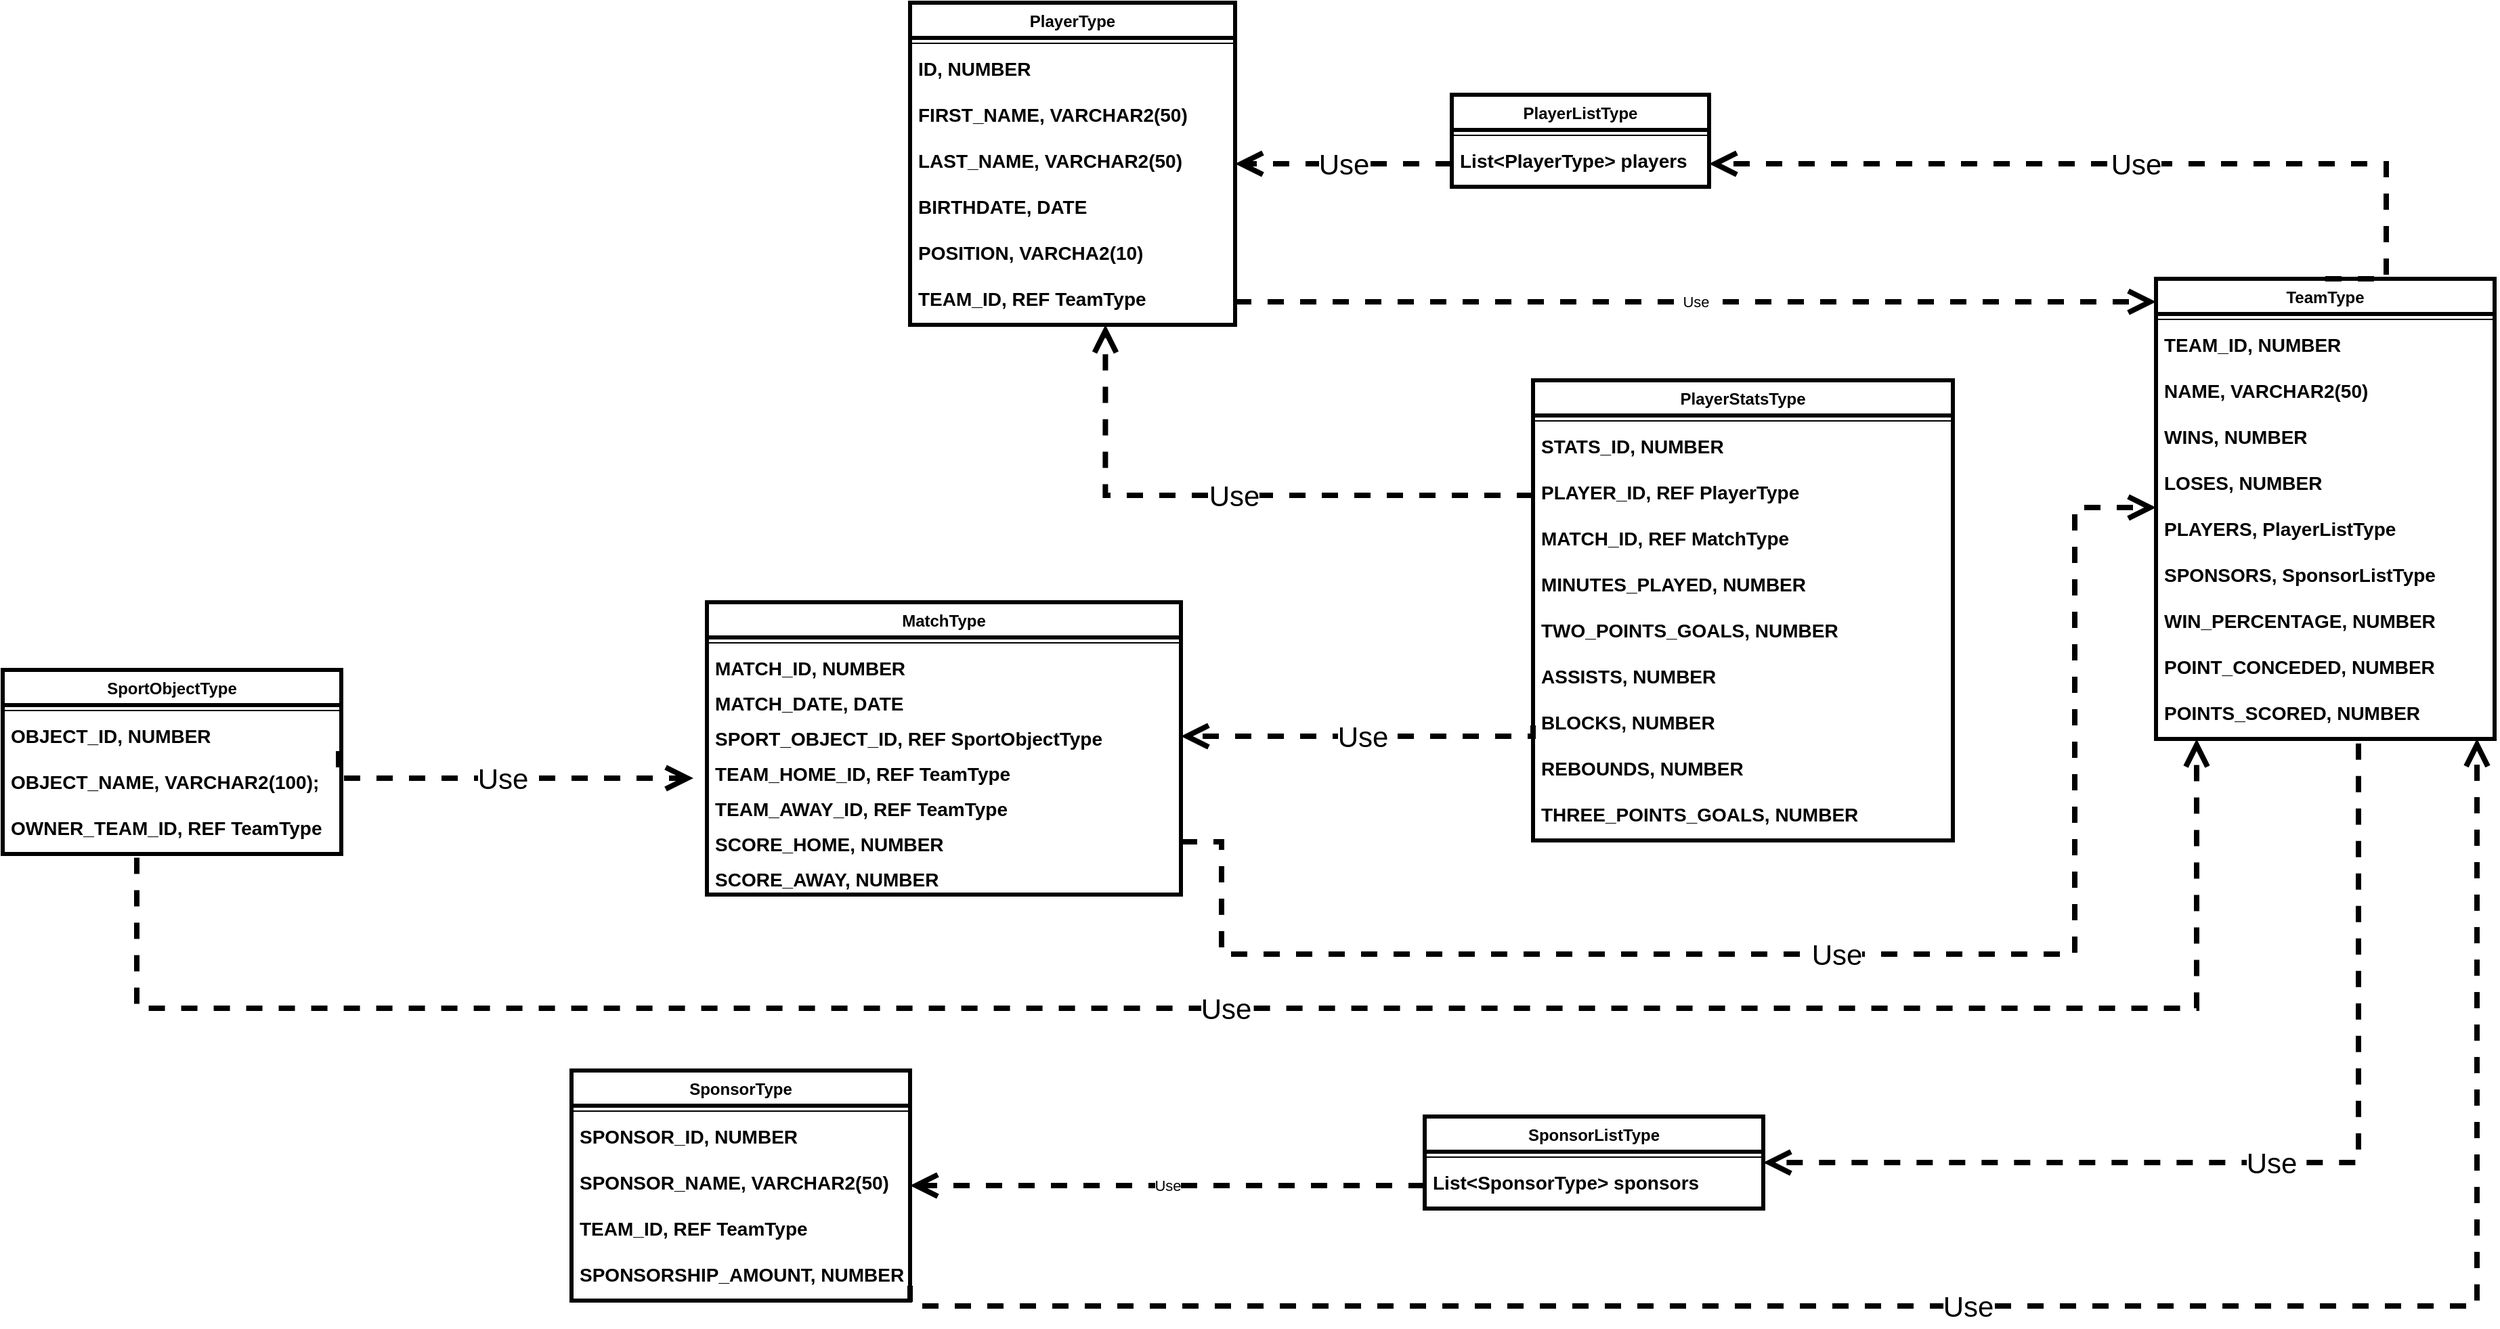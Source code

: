 <mxfile version="22.1.21" type="device">
  <diagram name="Strona-1" id="cN53jsP2GVnOOzT09-Iv">
    <mxGraphModel dx="2927" dy="1044" grid="1" gridSize="10" guides="1" tooltips="1" connect="1" arrows="1" fold="1" page="1" pageScale="1" pageWidth="827" pageHeight="1169" math="0" shadow="0">
      <root>
        <mxCell id="0" />
        <mxCell id="1" parent="0" />
        <mxCell id="Aqq4quywSJrEDL8EY6Lv-1" value="PlayerType" style="swimlane;fontStyle=1;align=center;verticalAlign=top;childLayout=stackLayout;horizontal=1;startSize=26;horizontalStack=0;resizeParent=1;resizeParentMax=0;resizeLast=0;collapsible=1;marginBottom=0;whiteSpace=wrap;html=1;strokeWidth=3;" parent="1" vertex="1">
          <mxGeometry x="220" y="57" width="240" height="238" as="geometry">
            <mxRectangle x="110" y="70" width="100" height="30" as="alternateBounds" />
          </mxGeometry>
        </mxCell>
        <mxCell id="Aqq4quywSJrEDL8EY6Lv-3" value="" style="line;strokeWidth=1;fillColor=none;align=left;verticalAlign=middle;spacingTop=-1;spacingLeft=3;spacingRight=3;rotatable=0;labelPosition=right;points=[];portConstraint=eastwest;strokeColor=inherit;" parent="Aqq4quywSJrEDL8EY6Lv-1" vertex="1">
          <mxGeometry y="26" width="240" height="8" as="geometry" />
        </mxCell>
        <mxCell id="Aqq4quywSJrEDL8EY6Lv-15" value="ID, NUMBER" style="text;strokeColor=none;fillColor=none;align=left;verticalAlign=top;spacingLeft=4;spacingRight=4;overflow=hidden;rotatable=0;points=[[0,0.5],[1,0.5]];portConstraint=eastwest;whiteSpace=wrap;html=1;strokeWidth=2;fontSize=14;fontStyle=1;fontColor=default;" parent="Aqq4quywSJrEDL8EY6Lv-1" vertex="1">
          <mxGeometry y="34" width="240" height="34" as="geometry" />
        </mxCell>
        <mxCell id="Aqq4quywSJrEDL8EY6Lv-2" value="FIRST_NAME, VARCHAR2(50)&lt;br style=&quot;font-size: 14px;&quot;&gt;" style="text;strokeColor=none;fillColor=none;align=left;verticalAlign=top;spacingLeft=4;spacingRight=4;overflow=hidden;rotatable=0;points=[[0,0.5],[1,0.5]];portConstraint=eastwest;whiteSpace=wrap;html=1;strokeWidth=2;fontSize=14;fontStyle=1;fontColor=default;" parent="Aqq4quywSJrEDL8EY6Lv-1" vertex="1">
          <mxGeometry y="68" width="240" height="34" as="geometry" />
        </mxCell>
        <mxCell id="Aqq4quywSJrEDL8EY6Lv-20" value="LAST_NAME, VARCHAR2(50)" style="text;strokeColor=none;fillColor=none;align=left;verticalAlign=top;spacingLeft=4;spacingRight=4;overflow=hidden;rotatable=0;points=[[0,0.5],[1,0.5]];portConstraint=eastwest;whiteSpace=wrap;html=1;strokeWidth=2;fontSize=14;fontStyle=1;fontColor=default;" parent="Aqq4quywSJrEDL8EY6Lv-1" vertex="1">
          <mxGeometry y="102" width="240" height="34" as="geometry" />
        </mxCell>
        <mxCell id="Aqq4quywSJrEDL8EY6Lv-21" value="BIRTHDATE, DATE" style="text;strokeColor=none;fillColor=none;align=left;verticalAlign=top;spacingLeft=4;spacingRight=4;overflow=hidden;rotatable=0;points=[[0,0.5],[1,0.5]];portConstraint=eastwest;whiteSpace=wrap;html=1;strokeWidth=2;fontSize=14;fontStyle=1;fontColor=default;" parent="Aqq4quywSJrEDL8EY6Lv-1" vertex="1">
          <mxGeometry y="136" width="240" height="34" as="geometry" />
        </mxCell>
        <mxCell id="Aqq4quywSJrEDL8EY6Lv-22" value="POSITION, VARCHA2(10)" style="text;strokeColor=none;fillColor=none;align=left;verticalAlign=top;spacingLeft=4;spacingRight=4;overflow=hidden;rotatable=0;points=[[0,0.5],[1,0.5]];portConstraint=eastwest;whiteSpace=wrap;html=1;strokeWidth=2;fontSize=14;fontStyle=1;fontColor=default;" parent="Aqq4quywSJrEDL8EY6Lv-1" vertex="1">
          <mxGeometry y="170" width="240" height="34" as="geometry" />
        </mxCell>
        <mxCell id="Aqq4quywSJrEDL8EY6Lv-23" value="TEAM_ID, REF TeamType" style="text;strokeColor=none;fillColor=none;align=left;verticalAlign=top;spacingLeft=4;spacingRight=4;overflow=hidden;rotatable=0;points=[[0,0.5],[1,0.5]];portConstraint=eastwest;whiteSpace=wrap;html=1;strokeWidth=2;fontSize=14;fontStyle=1;fontColor=default;" parent="Aqq4quywSJrEDL8EY6Lv-1" vertex="1">
          <mxGeometry y="204" width="240" height="34" as="geometry" />
        </mxCell>
        <mxCell id="Aqq4quywSJrEDL8EY6Lv-7" value="MatchType" style="swimlane;fontStyle=1;align=center;verticalAlign=top;childLayout=stackLayout;horizontal=1;startSize=26;horizontalStack=0;resizeParent=1;resizeParentMax=0;resizeLast=0;collapsible=1;marginBottom=0;whiteSpace=wrap;html=1;strokeWidth=3;" parent="1" vertex="1">
          <mxGeometry x="70" y="500" width="350" height="216" as="geometry" />
        </mxCell>
        <mxCell id="Aqq4quywSJrEDL8EY6Lv-9" value="" style="line;strokeWidth=1;fillColor=none;align=left;verticalAlign=middle;spacingTop=-1;spacingLeft=3;spacingRight=3;rotatable=0;labelPosition=right;points=[];portConstraint=eastwest;strokeColor=inherit;" parent="Aqq4quywSJrEDL8EY6Lv-7" vertex="1">
          <mxGeometry y="26" width="350" height="8" as="geometry" />
        </mxCell>
        <mxCell id="Aqq4quywSJrEDL8EY6Lv-35" value="MATCH_ID, NUMBER" style="text;strokeColor=none;fillColor=none;align=left;verticalAlign=top;spacingLeft=4;spacingRight=4;overflow=hidden;rotatable=0;points=[[0,0.5],[1,0.5]];portConstraint=eastwest;whiteSpace=wrap;html=1;strokeWidth=2;fontSize=14;fontStyle=1;fontColor=default;" parent="Aqq4quywSJrEDL8EY6Lv-7" vertex="1">
          <mxGeometry y="34" width="350" height="26" as="geometry" />
        </mxCell>
        <mxCell id="Aqq4quywSJrEDL8EY6Lv-27" value="MATCH_DATE, DATE" style="text;strokeColor=none;fillColor=none;align=left;verticalAlign=top;spacingLeft=4;spacingRight=4;overflow=hidden;rotatable=0;points=[[0,0.5],[1,0.5]];portConstraint=eastwest;whiteSpace=wrap;html=1;strokeWidth=2;fontSize=14;fontStyle=1;fontColor=default;" parent="Aqq4quywSJrEDL8EY6Lv-7" vertex="1">
          <mxGeometry y="60" width="350" height="26" as="geometry" />
        </mxCell>
        <mxCell id="Aqq4quywSJrEDL8EY6Lv-28" value="SPORT_OBJECT_ID, REF SportObjectType&lt;br style=&quot;font-size: 14px;&quot;&gt;" style="text;strokeColor=none;fillColor=none;align=left;verticalAlign=top;spacingLeft=4;spacingRight=4;overflow=hidden;rotatable=0;points=[[0,0.5],[1,0.5]];portConstraint=eastwest;whiteSpace=wrap;html=1;strokeWidth=2;fontSize=14;fontStyle=1;fontColor=default;" parent="Aqq4quywSJrEDL8EY6Lv-7" vertex="1">
          <mxGeometry y="86" width="350" height="26" as="geometry" />
        </mxCell>
        <mxCell id="Aqq4quywSJrEDL8EY6Lv-29" value="TEAM_HOME_ID, REF TeamType" style="text;strokeColor=none;fillColor=none;align=left;verticalAlign=top;spacingLeft=4;spacingRight=4;overflow=hidden;rotatable=0;points=[[0,0.5],[1,0.5]];portConstraint=eastwest;whiteSpace=wrap;html=1;strokeWidth=2;fontSize=14;fontStyle=1;fontColor=default;" parent="Aqq4quywSJrEDL8EY6Lv-7" vertex="1">
          <mxGeometry y="112" width="350" height="26" as="geometry" />
        </mxCell>
        <mxCell id="Aqq4quywSJrEDL8EY6Lv-30" value="TEAM_AWAY_ID, REF TeamType" style="text;strokeColor=none;fillColor=none;align=left;verticalAlign=top;spacingLeft=4;spacingRight=4;overflow=hidden;rotatable=0;points=[[0,0.5],[1,0.5]];portConstraint=eastwest;whiteSpace=wrap;html=1;strokeWidth=2;fontSize=14;fontStyle=1;fontColor=default;" parent="Aqq4quywSJrEDL8EY6Lv-7" vertex="1">
          <mxGeometry y="138" width="350" height="26" as="geometry" />
        </mxCell>
        <mxCell id="Aqq4quywSJrEDL8EY6Lv-31" value="SCORE_HOME, NUMBER" style="text;strokeColor=none;fillColor=none;align=left;verticalAlign=top;spacingLeft=4;spacingRight=4;overflow=hidden;rotatable=0;points=[[0,0.5],[1,0.5]];portConstraint=eastwest;whiteSpace=wrap;html=1;strokeWidth=2;fontSize=14;fontStyle=1;fontColor=default;" parent="Aqq4quywSJrEDL8EY6Lv-7" vertex="1">
          <mxGeometry y="164" width="350" height="26" as="geometry" />
        </mxCell>
        <mxCell id="Aqq4quywSJrEDL8EY6Lv-32" value="SCORE_AWAY, NUMBER" style="text;strokeColor=none;fillColor=none;align=left;verticalAlign=top;spacingLeft=4;spacingRight=4;overflow=hidden;rotatable=0;points=[[0,0.5],[1,0.5]];portConstraint=eastwest;whiteSpace=wrap;html=1;strokeWidth=2;fontSize=14;fontStyle=1;fontColor=default;" parent="Aqq4quywSJrEDL8EY6Lv-7" vertex="1">
          <mxGeometry y="190" width="350" height="26" as="geometry" />
        </mxCell>
        <mxCell id="Aqq4quywSJrEDL8EY6Lv-11" value="TeamType" style="swimlane;fontStyle=1;align=center;verticalAlign=top;childLayout=stackLayout;horizontal=1;startSize=26;horizontalStack=0;resizeParent=1;resizeParentMax=0;resizeLast=0;collapsible=1;marginBottom=0;whiteSpace=wrap;html=1;strokeWidth=3;" parent="1" vertex="1">
          <mxGeometry x="1140" y="261" width="250" height="340" as="geometry">
            <mxRectangle x="110" y="70" width="100" height="30" as="alternateBounds" />
          </mxGeometry>
        </mxCell>
        <mxCell id="Aqq4quywSJrEDL8EY6Lv-13" value="" style="line;strokeWidth=1;fillColor=none;align=left;verticalAlign=middle;spacingTop=-1;spacingLeft=3;spacingRight=3;rotatable=0;labelPosition=right;points=[];portConstraint=eastwest;strokeColor=inherit;" parent="Aqq4quywSJrEDL8EY6Lv-11" vertex="1">
          <mxGeometry y="26" width="250" height="8" as="geometry" />
        </mxCell>
        <mxCell id="Aqq4quywSJrEDL8EY6Lv-14" value="TEAM_ID, NUMBER" style="text;strokeColor=none;fillColor=none;align=left;verticalAlign=top;spacingLeft=4;spacingRight=4;overflow=hidden;rotatable=0;points=[[0,0.5],[1,0.5]];portConstraint=eastwest;whiteSpace=wrap;html=1;strokeWidth=2;fontSize=14;fontStyle=1;fontColor=default;" parent="Aqq4quywSJrEDL8EY6Lv-11" vertex="1">
          <mxGeometry y="34" width="250" height="34" as="geometry" />
        </mxCell>
        <mxCell id="CSeovrBtiq9lRLBdR88K-1" value="NAME, VARCHAR2(50)" style="text;strokeColor=none;fillColor=none;align=left;verticalAlign=top;spacingLeft=4;spacingRight=4;overflow=hidden;rotatable=0;points=[[0,0.5],[1,0.5]];portConstraint=eastwest;whiteSpace=wrap;html=1;strokeWidth=2;fontSize=14;fontStyle=1;fontColor=default;" parent="Aqq4quywSJrEDL8EY6Lv-11" vertex="1">
          <mxGeometry y="68" width="250" height="34" as="geometry" />
        </mxCell>
        <mxCell id="CSeovrBtiq9lRLBdR88K-2" value="WINS, NUMBER" style="text;strokeColor=none;fillColor=none;align=left;verticalAlign=top;spacingLeft=4;spacingRight=4;overflow=hidden;rotatable=0;points=[[0,0.5],[1,0.5]];portConstraint=eastwest;whiteSpace=wrap;html=1;strokeWidth=2;fontSize=14;fontStyle=1;fontColor=default;" parent="Aqq4quywSJrEDL8EY6Lv-11" vertex="1">
          <mxGeometry y="102" width="250" height="34" as="geometry" />
        </mxCell>
        <mxCell id="CSeovrBtiq9lRLBdR88K-3" value="LOSES, NUMBER" style="text;strokeColor=none;fillColor=none;align=left;verticalAlign=top;spacingLeft=4;spacingRight=4;overflow=hidden;rotatable=0;points=[[0,0.5],[1,0.5]];portConstraint=eastwest;whiteSpace=wrap;html=1;strokeWidth=2;fontSize=14;fontStyle=1;fontColor=default;" parent="Aqq4quywSJrEDL8EY6Lv-11" vertex="1">
          <mxGeometry y="136" width="250" height="34" as="geometry" />
        </mxCell>
        <mxCell id="CSeovrBtiq9lRLBdR88K-4" value="PLAYERS, PlayerListType&lt;br style=&quot;font-size: 14px;&quot;&gt;" style="text;strokeColor=none;fillColor=none;align=left;verticalAlign=top;spacingLeft=4;spacingRight=4;overflow=hidden;rotatable=0;points=[[0,0.5],[1,0.5]];portConstraint=eastwest;whiteSpace=wrap;html=1;strokeWidth=2;fontSize=14;fontStyle=1;fontColor=default;" parent="Aqq4quywSJrEDL8EY6Lv-11" vertex="1">
          <mxGeometry y="170" width="250" height="34" as="geometry" />
        </mxCell>
        <mxCell id="CSeovrBtiq9lRLBdR88K-5" value="SPONSORS, SponsorListType" style="text;strokeColor=none;fillColor=none;align=left;verticalAlign=top;spacingLeft=4;spacingRight=4;overflow=hidden;rotatable=0;points=[[0,0.5],[1,0.5]];portConstraint=eastwest;whiteSpace=wrap;html=1;strokeWidth=2;fontSize=14;fontStyle=1;fontColor=default;" parent="Aqq4quywSJrEDL8EY6Lv-11" vertex="1">
          <mxGeometry y="204" width="250" height="34" as="geometry" />
        </mxCell>
        <mxCell id="CSeovrBtiq9lRLBdR88K-6" value="WIN_PERCENTAGE, NUMBER" style="text;strokeColor=none;fillColor=none;align=left;verticalAlign=top;spacingLeft=4;spacingRight=4;overflow=hidden;rotatable=0;points=[[0,0.5],[1,0.5]];portConstraint=eastwest;whiteSpace=wrap;html=1;strokeWidth=2;fontSize=14;fontStyle=1;fontColor=default;" parent="Aqq4quywSJrEDL8EY6Lv-11" vertex="1">
          <mxGeometry y="238" width="250" height="34" as="geometry" />
        </mxCell>
        <mxCell id="CSeovrBtiq9lRLBdR88K-7" value="POINT_CONCEDED, NUMBER" style="text;strokeColor=none;fillColor=none;align=left;verticalAlign=top;spacingLeft=4;spacingRight=4;overflow=hidden;rotatable=0;points=[[0,0.5],[1,0.5]];portConstraint=eastwest;whiteSpace=wrap;html=1;strokeWidth=2;fontSize=14;fontStyle=1;fontColor=default;" parent="Aqq4quywSJrEDL8EY6Lv-11" vertex="1">
          <mxGeometry y="272" width="250" height="34" as="geometry" />
        </mxCell>
        <mxCell id="CSeovrBtiq9lRLBdR88K-8" value="POINTS_SCORED, NUMBER" style="text;strokeColor=none;fillColor=none;align=left;verticalAlign=top;spacingLeft=4;spacingRight=4;overflow=hidden;rotatable=0;points=[[0,0.5],[1,0.5]];portConstraint=eastwest;whiteSpace=wrap;html=1;strokeWidth=2;fontSize=14;fontStyle=1;fontColor=default;" parent="Aqq4quywSJrEDL8EY6Lv-11" vertex="1">
          <mxGeometry y="306" width="250" height="34" as="geometry" />
        </mxCell>
        <mxCell id="CSeovrBtiq9lRLBdR88K-9" value="PlayerStatsType" style="swimlane;fontStyle=1;align=center;verticalAlign=top;childLayout=stackLayout;horizontal=1;startSize=26;horizontalStack=0;resizeParent=1;resizeParentMax=0;resizeLast=0;collapsible=1;marginBottom=0;whiteSpace=wrap;html=1;strokeWidth=3;" parent="1" vertex="1">
          <mxGeometry x="680" y="336" width="310" height="340" as="geometry">
            <mxRectangle x="110" y="70" width="100" height="30" as="alternateBounds" />
          </mxGeometry>
        </mxCell>
        <mxCell id="CSeovrBtiq9lRLBdR88K-10" value="" style="line;strokeWidth=1;fillColor=none;align=left;verticalAlign=middle;spacingTop=-1;spacingLeft=3;spacingRight=3;rotatable=0;labelPosition=right;points=[];portConstraint=eastwest;strokeColor=inherit;" parent="CSeovrBtiq9lRLBdR88K-9" vertex="1">
          <mxGeometry y="26" width="310" height="8" as="geometry" />
        </mxCell>
        <mxCell id="CSeovrBtiq9lRLBdR88K-11" value="STATS_ID, NUMBER" style="text;strokeColor=none;fillColor=none;align=left;verticalAlign=top;spacingLeft=4;spacingRight=4;overflow=hidden;rotatable=0;points=[[0,0.5],[1,0.5]];portConstraint=eastwest;whiteSpace=wrap;html=1;strokeWidth=2;fontSize=14;fontStyle=1;fontColor=default;" parent="CSeovrBtiq9lRLBdR88K-9" vertex="1">
          <mxGeometry y="34" width="310" height="34" as="geometry" />
        </mxCell>
        <mxCell id="CSeovrBtiq9lRLBdR88K-12" value="PLAYER_ID, REF PlayerType" style="text;strokeColor=none;fillColor=none;align=left;verticalAlign=top;spacingLeft=4;spacingRight=4;overflow=hidden;rotatable=0;points=[[0,0.5],[1,0.5]];portConstraint=eastwest;whiteSpace=wrap;html=1;strokeWidth=2;fontSize=14;fontStyle=1;fontColor=default;" parent="CSeovrBtiq9lRLBdR88K-9" vertex="1">
          <mxGeometry y="68" width="310" height="34" as="geometry" />
        </mxCell>
        <mxCell id="CSeovrBtiq9lRLBdR88K-13" value="MATCH_ID, REF MatchType" style="text;strokeColor=none;fillColor=none;align=left;verticalAlign=top;spacingLeft=4;spacingRight=4;overflow=hidden;rotatable=0;points=[[0,0.5],[1,0.5]];portConstraint=eastwest;whiteSpace=wrap;html=1;strokeWidth=2;fontSize=14;fontStyle=1;fontColor=default;" parent="CSeovrBtiq9lRLBdR88K-9" vertex="1">
          <mxGeometry y="102" width="310" height="34" as="geometry" />
        </mxCell>
        <mxCell id="CSeovrBtiq9lRLBdR88K-14" value="MINUTES_PLAYED, NUMBER" style="text;strokeColor=none;fillColor=none;align=left;verticalAlign=top;spacingLeft=4;spacingRight=4;overflow=hidden;rotatable=0;points=[[0,0.5],[1,0.5]];portConstraint=eastwest;whiteSpace=wrap;html=1;strokeWidth=2;fontSize=14;fontStyle=1;fontColor=default;" parent="CSeovrBtiq9lRLBdR88K-9" vertex="1">
          <mxGeometry y="136" width="310" height="34" as="geometry" />
        </mxCell>
        <mxCell id="CSeovrBtiq9lRLBdR88K-15" value="TWO_POINTS_GOALS, NUMBER" style="text;strokeColor=none;fillColor=none;align=left;verticalAlign=top;spacingLeft=4;spacingRight=4;overflow=hidden;rotatable=0;points=[[0,0.5],[1,0.5]];portConstraint=eastwest;whiteSpace=wrap;html=1;strokeWidth=2;fontSize=14;fontStyle=1;fontColor=default;" parent="CSeovrBtiq9lRLBdR88K-9" vertex="1">
          <mxGeometry y="170" width="310" height="34" as="geometry" />
        </mxCell>
        <mxCell id="CSeovrBtiq9lRLBdR88K-16" value="ASSISTS, NUMBER" style="text;strokeColor=none;fillColor=none;align=left;verticalAlign=top;spacingLeft=4;spacingRight=4;overflow=hidden;rotatable=0;points=[[0,0.5],[1,0.5]];portConstraint=eastwest;whiteSpace=wrap;html=1;strokeWidth=2;fontSize=14;fontStyle=1;fontColor=default;" parent="CSeovrBtiq9lRLBdR88K-9" vertex="1">
          <mxGeometry y="204" width="310" height="34" as="geometry" />
        </mxCell>
        <mxCell id="CSeovrBtiq9lRLBdR88K-17" value="BLOCKS, NUMBER&lt;br style=&quot;font-size: 14px;&quot;&gt;" style="text;strokeColor=none;fillColor=none;align=left;verticalAlign=top;spacingLeft=4;spacingRight=4;overflow=hidden;rotatable=0;points=[[0,0.5],[1,0.5]];portConstraint=eastwest;whiteSpace=wrap;html=1;strokeWidth=2;fontSize=14;fontStyle=1;fontColor=default;" parent="CSeovrBtiq9lRLBdR88K-9" vertex="1">
          <mxGeometry y="238" width="310" height="34" as="geometry" />
        </mxCell>
        <mxCell id="CSeovrBtiq9lRLBdR88K-18" value="REBOUNDS, NUMBER" style="text;strokeColor=none;fillColor=none;align=left;verticalAlign=top;spacingLeft=4;spacingRight=4;overflow=hidden;rotatable=0;points=[[0,0.5],[1,0.5]];portConstraint=eastwest;whiteSpace=wrap;html=1;strokeWidth=2;fontSize=14;fontStyle=1;fontColor=default;" parent="CSeovrBtiq9lRLBdR88K-9" vertex="1">
          <mxGeometry y="272" width="310" height="34" as="geometry" />
        </mxCell>
        <mxCell id="CSeovrBtiq9lRLBdR88K-19" value="THREE_POINTS_GOALS, NUMBER" style="text;strokeColor=none;fillColor=none;align=left;verticalAlign=top;spacingLeft=4;spacingRight=4;overflow=hidden;rotatable=0;points=[[0,0.5],[1,0.5]];portConstraint=eastwest;whiteSpace=wrap;html=1;strokeWidth=2;fontSize=14;fontStyle=1;fontColor=default;" parent="CSeovrBtiq9lRLBdR88K-9" vertex="1">
          <mxGeometry y="306" width="310" height="34" as="geometry" />
        </mxCell>
        <mxCell id="CSeovrBtiq9lRLBdR88K-20" value="SponsorType" style="swimlane;fontStyle=1;align=center;verticalAlign=top;childLayout=stackLayout;horizontal=1;startSize=26;horizontalStack=0;resizeParent=1;resizeParentMax=0;resizeLast=0;collapsible=1;marginBottom=0;whiteSpace=wrap;html=1;strokeWidth=3;" parent="1" vertex="1">
          <mxGeometry x="-30" y="846" width="250" height="170" as="geometry">
            <mxRectangle x="110" y="70" width="100" height="30" as="alternateBounds" />
          </mxGeometry>
        </mxCell>
        <mxCell id="CSeovrBtiq9lRLBdR88K-21" value="" style="line;strokeWidth=1;fillColor=none;align=left;verticalAlign=middle;spacingTop=-1;spacingLeft=3;spacingRight=3;rotatable=0;labelPosition=right;points=[];portConstraint=eastwest;strokeColor=inherit;" parent="CSeovrBtiq9lRLBdR88K-20" vertex="1">
          <mxGeometry y="26" width="250" height="8" as="geometry" />
        </mxCell>
        <mxCell id="CSeovrBtiq9lRLBdR88K-22" value="SPONSOR_ID, NUMBER" style="text;strokeColor=none;fillColor=none;align=left;verticalAlign=top;spacingLeft=4;spacingRight=4;overflow=hidden;rotatable=0;points=[[0,0.5],[1,0.5]];portConstraint=eastwest;whiteSpace=wrap;html=1;strokeWidth=2;fontSize=14;fontStyle=1;fontColor=default;" parent="CSeovrBtiq9lRLBdR88K-20" vertex="1">
          <mxGeometry y="34" width="250" height="34" as="geometry" />
        </mxCell>
        <mxCell id="CSeovrBtiq9lRLBdR88K-23" value="SPONSOR_NAME, VARCHAR2(50)" style="text;strokeColor=none;fillColor=none;align=left;verticalAlign=top;spacingLeft=4;spacingRight=4;overflow=hidden;rotatable=0;points=[[0,0.5],[1,0.5]];portConstraint=eastwest;whiteSpace=wrap;html=1;strokeWidth=2;fontSize=14;fontStyle=1;fontColor=default;" parent="CSeovrBtiq9lRLBdR88K-20" vertex="1">
          <mxGeometry y="68" width="250" height="34" as="geometry" />
        </mxCell>
        <mxCell id="CSeovrBtiq9lRLBdR88K-24" value="TEAM_ID, REF TeamType" style="text;strokeColor=none;fillColor=none;align=left;verticalAlign=top;spacingLeft=4;spacingRight=4;overflow=hidden;rotatable=0;points=[[0,0.5],[1,0.5]];portConstraint=eastwest;whiteSpace=wrap;html=1;strokeWidth=2;fontSize=14;fontStyle=1;fontColor=default;" parent="CSeovrBtiq9lRLBdR88K-20" vertex="1">
          <mxGeometry y="102" width="250" height="34" as="geometry" />
        </mxCell>
        <mxCell id="CSeovrBtiq9lRLBdR88K-25" value="SPONSORSHIP_AMOUNT, NUMBER" style="text;strokeColor=none;fillColor=none;align=left;verticalAlign=top;spacingLeft=4;spacingRight=4;overflow=hidden;rotatable=0;points=[[0,0.5],[1,0.5]];portConstraint=eastwest;whiteSpace=wrap;html=1;strokeWidth=2;fontSize=14;fontStyle=1;fontColor=default;" parent="CSeovrBtiq9lRLBdR88K-20" vertex="1">
          <mxGeometry y="136" width="250" height="34" as="geometry" />
        </mxCell>
        <mxCell id="CSeovrBtiq9lRLBdR88K-28" value="SportObjectType" style="swimlane;fontStyle=1;align=center;verticalAlign=top;childLayout=stackLayout;horizontal=1;startSize=26;horizontalStack=0;resizeParent=1;resizeParentMax=0;resizeLast=0;collapsible=1;marginBottom=0;whiteSpace=wrap;html=1;strokeWidth=3;" parent="1" vertex="1">
          <mxGeometry x="-450" y="550" width="250" height="136" as="geometry">
            <mxRectangle x="110" y="70" width="100" height="30" as="alternateBounds" />
          </mxGeometry>
        </mxCell>
        <mxCell id="CSeovrBtiq9lRLBdR88K-29" value="" style="line;strokeWidth=1;fillColor=none;align=left;verticalAlign=middle;spacingTop=-1;spacingLeft=3;spacingRight=3;rotatable=0;labelPosition=right;points=[];portConstraint=eastwest;strokeColor=inherit;" parent="CSeovrBtiq9lRLBdR88K-28" vertex="1">
          <mxGeometry y="26" width="250" height="8" as="geometry" />
        </mxCell>
        <mxCell id="CSeovrBtiq9lRLBdR88K-30" value="OBJECT_ID, NUMBER" style="text;strokeColor=none;fillColor=none;align=left;verticalAlign=top;spacingLeft=4;spacingRight=4;overflow=hidden;rotatable=0;points=[[0,0.5],[1,0.5]];portConstraint=eastwest;whiteSpace=wrap;html=1;strokeWidth=2;fontSize=14;fontStyle=1;fontColor=default;" parent="CSeovrBtiq9lRLBdR88K-28" vertex="1">
          <mxGeometry y="34" width="250" height="34" as="geometry" />
        </mxCell>
        <mxCell id="CSeovrBtiq9lRLBdR88K-31" value="OBJECT_NAME, VARCHAR2(100);" style="text;strokeColor=none;fillColor=none;align=left;verticalAlign=top;spacingLeft=4;spacingRight=4;overflow=hidden;rotatable=0;points=[[0,0.5],[1,0.5]];portConstraint=eastwest;whiteSpace=wrap;html=1;strokeWidth=2;fontSize=14;fontStyle=1;fontColor=default;" parent="CSeovrBtiq9lRLBdR88K-28" vertex="1">
          <mxGeometry y="68" width="250" height="34" as="geometry" />
        </mxCell>
        <mxCell id="CSeovrBtiq9lRLBdR88K-32" value="OWNER_TEAM_ID, REF TeamType" style="text;strokeColor=none;fillColor=none;align=left;verticalAlign=top;spacingLeft=4;spacingRight=4;overflow=hidden;rotatable=0;points=[[0,0.5],[1,0.5]];portConstraint=eastwest;whiteSpace=wrap;html=1;strokeWidth=2;fontSize=14;fontStyle=1;fontColor=default;" parent="CSeovrBtiq9lRLBdR88K-28" vertex="1">
          <mxGeometry y="102" width="250" height="34" as="geometry" />
        </mxCell>
        <mxCell id="CSeovrBtiq9lRLBdR88K-45" value="PlayerListType" style="swimlane;fontStyle=1;align=center;verticalAlign=top;childLayout=stackLayout;horizontal=1;startSize=26;horizontalStack=0;resizeParent=1;resizeParentMax=0;resizeLast=0;collapsible=1;marginBottom=0;whiteSpace=wrap;html=1;strokeWidth=3;" parent="1" vertex="1">
          <mxGeometry x="620" y="125" width="190" height="68" as="geometry">
            <mxRectangle x="110" y="70" width="100" height="30" as="alternateBounds" />
          </mxGeometry>
        </mxCell>
        <mxCell id="CSeovrBtiq9lRLBdR88K-46" value="" style="line;strokeWidth=1;fillColor=none;align=left;verticalAlign=middle;spacingTop=-1;spacingLeft=3;spacingRight=3;rotatable=0;labelPosition=right;points=[];portConstraint=eastwest;strokeColor=inherit;" parent="CSeovrBtiq9lRLBdR88K-45" vertex="1">
          <mxGeometry y="26" width="190" height="8" as="geometry" />
        </mxCell>
        <mxCell id="CSeovrBtiq9lRLBdR88K-47" value="List&amp;lt;PlayerType&amp;gt; players" style="text;strokeColor=none;fillColor=none;align=left;verticalAlign=top;spacingLeft=4;spacingRight=4;overflow=hidden;rotatable=0;points=[[0,0.5],[1,0.5]];portConstraint=eastwest;whiteSpace=wrap;html=1;strokeWidth=2;fontSize=14;fontStyle=1;fontColor=default;" parent="CSeovrBtiq9lRLBdR88K-45" vertex="1">
          <mxGeometry y="34" width="190" height="34" as="geometry" />
        </mxCell>
        <mxCell id="CSeovrBtiq9lRLBdR88K-56" value="SponsorListType" style="swimlane;fontStyle=1;align=center;verticalAlign=top;childLayout=stackLayout;horizontal=1;startSize=26;horizontalStack=0;resizeParent=1;resizeParentMax=0;resizeLast=0;collapsible=1;marginBottom=0;whiteSpace=wrap;html=1;strokeWidth=3;" parent="1" vertex="1">
          <mxGeometry x="600" y="880" width="250" height="68" as="geometry">
            <mxRectangle x="110" y="70" width="100" height="30" as="alternateBounds" />
          </mxGeometry>
        </mxCell>
        <mxCell id="CSeovrBtiq9lRLBdR88K-57" value="" style="line;strokeWidth=1;fillColor=none;align=left;verticalAlign=middle;spacingTop=-1;spacingLeft=3;spacingRight=3;rotatable=0;labelPosition=right;points=[];portConstraint=eastwest;strokeColor=inherit;" parent="CSeovrBtiq9lRLBdR88K-56" vertex="1">
          <mxGeometry y="26" width="250" height="8" as="geometry" />
        </mxCell>
        <mxCell id="CSeovrBtiq9lRLBdR88K-60" value="List&amp;lt;SponsorType&amp;gt; sponsors" style="text;strokeColor=none;fillColor=none;align=left;verticalAlign=top;spacingLeft=4;spacingRight=4;overflow=hidden;rotatable=0;points=[[0,0.5],[1,0.5]];portConstraint=eastwest;whiteSpace=wrap;html=1;strokeWidth=2;fontSize=14;fontStyle=1;fontColor=default;" parent="CSeovrBtiq9lRLBdR88K-56" vertex="1">
          <mxGeometry y="34" width="250" height="34" as="geometry" />
        </mxCell>
        <mxCell id="CSeovrBtiq9lRLBdR88K-61" value="Use" style="endArrow=open;endSize=12;dashed=1;html=1;rounded=0;exitX=1;exitY=0.5;exitDx=0;exitDy=0;edgeStyle=orthogonalEdgeStyle;strokeWidth=4;" parent="1" source="Aqq4quywSJrEDL8EY6Lv-23" target="Aqq4quywSJrEDL8EY6Lv-11" edge="1">
          <mxGeometry width="160" relative="1" as="geometry">
            <mxPoint x="420" y="130" as="sourcePoint" />
            <mxPoint x="490" y="190" as="targetPoint" />
            <Array as="points">
              <mxPoint x="840" y="278" />
              <mxPoint x="840" y="278" />
            </Array>
          </mxGeometry>
        </mxCell>
        <mxCell id="CSeovrBtiq9lRLBdR88K-64" value="&lt;font style=&quot;font-size: 21px;&quot;&gt;Use&lt;/font&gt;" style="endArrow=open;endSize=12;dashed=1;html=1;rounded=0;exitX=0;exitY=0.5;exitDx=0;exitDy=0;entryX=0.601;entryY=1;entryDx=0;entryDy=0;entryPerimeter=0;edgeStyle=orthogonalEdgeStyle;strokeWidth=4;" parent="1" source="CSeovrBtiq9lRLBdR88K-12" target="Aqq4quywSJrEDL8EY6Lv-23" edge="1">
          <mxGeometry width="160" relative="1" as="geometry">
            <mxPoint x="420" y="330" as="sourcePoint" />
            <mxPoint x="580" y="330" as="targetPoint" />
          </mxGeometry>
        </mxCell>
        <mxCell id="CSeovrBtiq9lRLBdR88K-65" value="&lt;font style=&quot;font-size: 21px;&quot;&gt;Use&lt;/font&gt;" style="endArrow=open;endSize=12;dashed=1;html=1;rounded=0;edgeStyle=orthogonalEdgeStyle;strokeWidth=4;entryX=1;entryY=0.5;entryDx=0;entryDy=0;exitX=0;exitY=0.5;exitDx=0;exitDy=0;" parent="1" source="CSeovrBtiq9lRLBdR88K-17" target="Aqq4quywSJrEDL8EY6Lv-28" edge="1">
          <mxGeometry width="160" relative="1" as="geometry">
            <mxPoint x="420" y="530" as="sourcePoint" />
            <mxPoint x="200" y="520" as="targetPoint" />
            <Array as="points">
              <mxPoint x="680" y="599" />
            </Array>
          </mxGeometry>
        </mxCell>
        <mxCell id="CSeovrBtiq9lRLBdR88K-67" value="&lt;font style=&quot;font-size: 21px;&quot;&gt;Use&lt;/font&gt;" style="endArrow=open;endSize=12;dashed=1;html=1;rounded=0;edgeStyle=orthogonalEdgeStyle;strokeWidth=4;" parent="1" source="CSeovrBtiq9lRLBdR88K-47" target="Aqq4quywSJrEDL8EY6Lv-1" edge="1">
          <mxGeometry width="160" relative="1" as="geometry">
            <mxPoint x="350" y="80" as="sourcePoint" />
            <mxPoint x="1050" y="129" as="targetPoint" />
          </mxGeometry>
        </mxCell>
        <mxCell id="CSeovrBtiq9lRLBdR88K-69" value="&lt;font style=&quot;font-size: 21px;&quot;&gt;Use&lt;/font&gt;" style="endArrow=open;endSize=12;dashed=1;html=1;rounded=0;edgeStyle=orthogonalEdgeStyle;strokeWidth=4;" parent="1" edge="1">
          <mxGeometry width="160" relative="1" as="geometry">
            <mxPoint x="-202" y="610" as="sourcePoint" />
            <mxPoint x="60" y="630" as="targetPoint" />
            <Array as="points">
              <mxPoint x="-202" y="630" />
            </Array>
          </mxGeometry>
        </mxCell>
        <mxCell id="CSeovrBtiq9lRLBdR88K-71" value="&lt;font style=&quot;font-size: 21px;&quot;&gt;Use&lt;/font&gt;" style="endArrow=open;endSize=12;dashed=1;html=1;rounded=0;edgeStyle=orthogonalEdgeStyle;entryX=1;entryY=0.5;entryDx=0;entryDy=0;exitX=0.598;exitY=1.098;exitDx=0;exitDy=0;exitPerimeter=0;strokeWidth=4;" parent="1" source="CSeovrBtiq9lRLBdR88K-8" target="CSeovrBtiq9lRLBdR88K-56" edge="1">
          <mxGeometry width="160" relative="1" as="geometry">
            <mxPoint x="1330" y="620" as="sourcePoint" />
            <mxPoint x="840" y="830" as="targetPoint" />
            <Array as="points">
              <mxPoint x="1290" y="914" />
            </Array>
          </mxGeometry>
        </mxCell>
        <mxCell id="CSeovrBtiq9lRLBdR88K-72" value="Use" style="endArrow=open;endSize=12;dashed=1;html=1;rounded=0;edgeStyle=orthogonalEdgeStyle;strokeWidth=4;" parent="1" source="CSeovrBtiq9lRLBdR88K-60" target="CSeovrBtiq9lRLBdR88K-20" edge="1">
          <mxGeometry width="160" relative="1" as="geometry">
            <mxPoint x="1125" y="720" as="sourcePoint" />
            <mxPoint x="1060" y="1089" as="targetPoint" />
          </mxGeometry>
        </mxCell>
        <mxCell id="CSeovrBtiq9lRLBdR88K-73" value="&lt;font style=&quot;font-size: 21px;&quot;&gt;Use&lt;/font&gt;" style="endArrow=open;endSize=12;dashed=1;html=1;rounded=0;edgeStyle=orthogonalEdgeStyle;exitX=0.5;exitY=0;exitDx=0;exitDy=0;strokeWidth=4;" parent="1" source="Aqq4quywSJrEDL8EY6Lv-11" target="CSeovrBtiq9lRLBdR88K-47" edge="1">
          <mxGeometry width="160" relative="1" as="geometry">
            <mxPoint x="1230" y="470" as="sourcePoint" />
            <mxPoint x="860" y="100" as="targetPoint" />
            <Array as="points">
              <mxPoint x="1310" y="176" />
            </Array>
          </mxGeometry>
        </mxCell>
        <mxCell id="CSeovrBtiq9lRLBdR88K-74" value="&lt;font style=&quot;font-size: 21px;&quot;&gt;Use&lt;/font&gt;" style="endArrow=open;endSize=12;dashed=1;html=1;rounded=0;edgeStyle=orthogonalEdgeStyle;exitX=1;exitY=0.5;exitDx=0;exitDy=0;strokeWidth=4;" parent="1" source="Aqq4quywSJrEDL8EY6Lv-31" target="Aqq4quywSJrEDL8EY6Lv-11" edge="1">
          <mxGeometry width="160" relative="1" as="geometry">
            <mxPoint x="-135" y="730" as="sourcePoint" />
            <mxPoint x="318" y="700" as="targetPoint" />
            <Array as="points">
              <mxPoint x="450" y="677" />
              <mxPoint x="450" y="760" />
              <mxPoint x="1080" y="760" />
              <mxPoint x="1080" y="430" />
            </Array>
          </mxGeometry>
        </mxCell>
        <mxCell id="CSeovrBtiq9lRLBdR88K-75" value="&lt;font style=&quot;font-size: 21px;&quot;&gt;Use&lt;/font&gt;" style="endArrow=open;endSize=12;dashed=1;html=1;rounded=0;edgeStyle=orthogonalEdgeStyle;strokeWidth=4;exitX=0.396;exitY=1.082;exitDx=0;exitDy=0;exitPerimeter=0;" parent="1" source="CSeovrBtiq9lRLBdR88K-32" target="CSeovrBtiq9lRLBdR88K-8" edge="1">
          <mxGeometry width="160" relative="1" as="geometry">
            <mxPoint x="-370" y="800" as="sourcePoint" />
            <mxPoint x="1240" y="690" as="targetPoint" />
            <Array as="points">
              <mxPoint x="-351" y="800" />
              <mxPoint x="1170" y="800" />
            </Array>
          </mxGeometry>
        </mxCell>
        <mxCell id="CSeovrBtiq9lRLBdR88K-80" value="&lt;font style=&quot;font-size: 21px;&quot;&gt;Use&lt;/font&gt;" style="endArrow=open;endSize=12;dashed=1;html=1;rounded=0;edgeStyle=orthogonalEdgeStyle;exitX=1;exitY=0.5;exitDx=0;exitDy=0;strokeWidth=4;entryX=0.948;entryY=0.994;entryDx=0;entryDy=0;entryPerimeter=0;" parent="1" target="CSeovrBtiq9lRLBdR88K-8" edge="1">
          <mxGeometry width="160" relative="1" as="geometry">
            <mxPoint x="220" y="1005" as="sourcePoint" />
            <mxPoint x="1393" y="610" as="targetPoint" />
            <Array as="points">
              <mxPoint x="220" y="1020" />
              <mxPoint x="1377" y="1020" />
            </Array>
          </mxGeometry>
        </mxCell>
      </root>
    </mxGraphModel>
  </diagram>
</mxfile>
